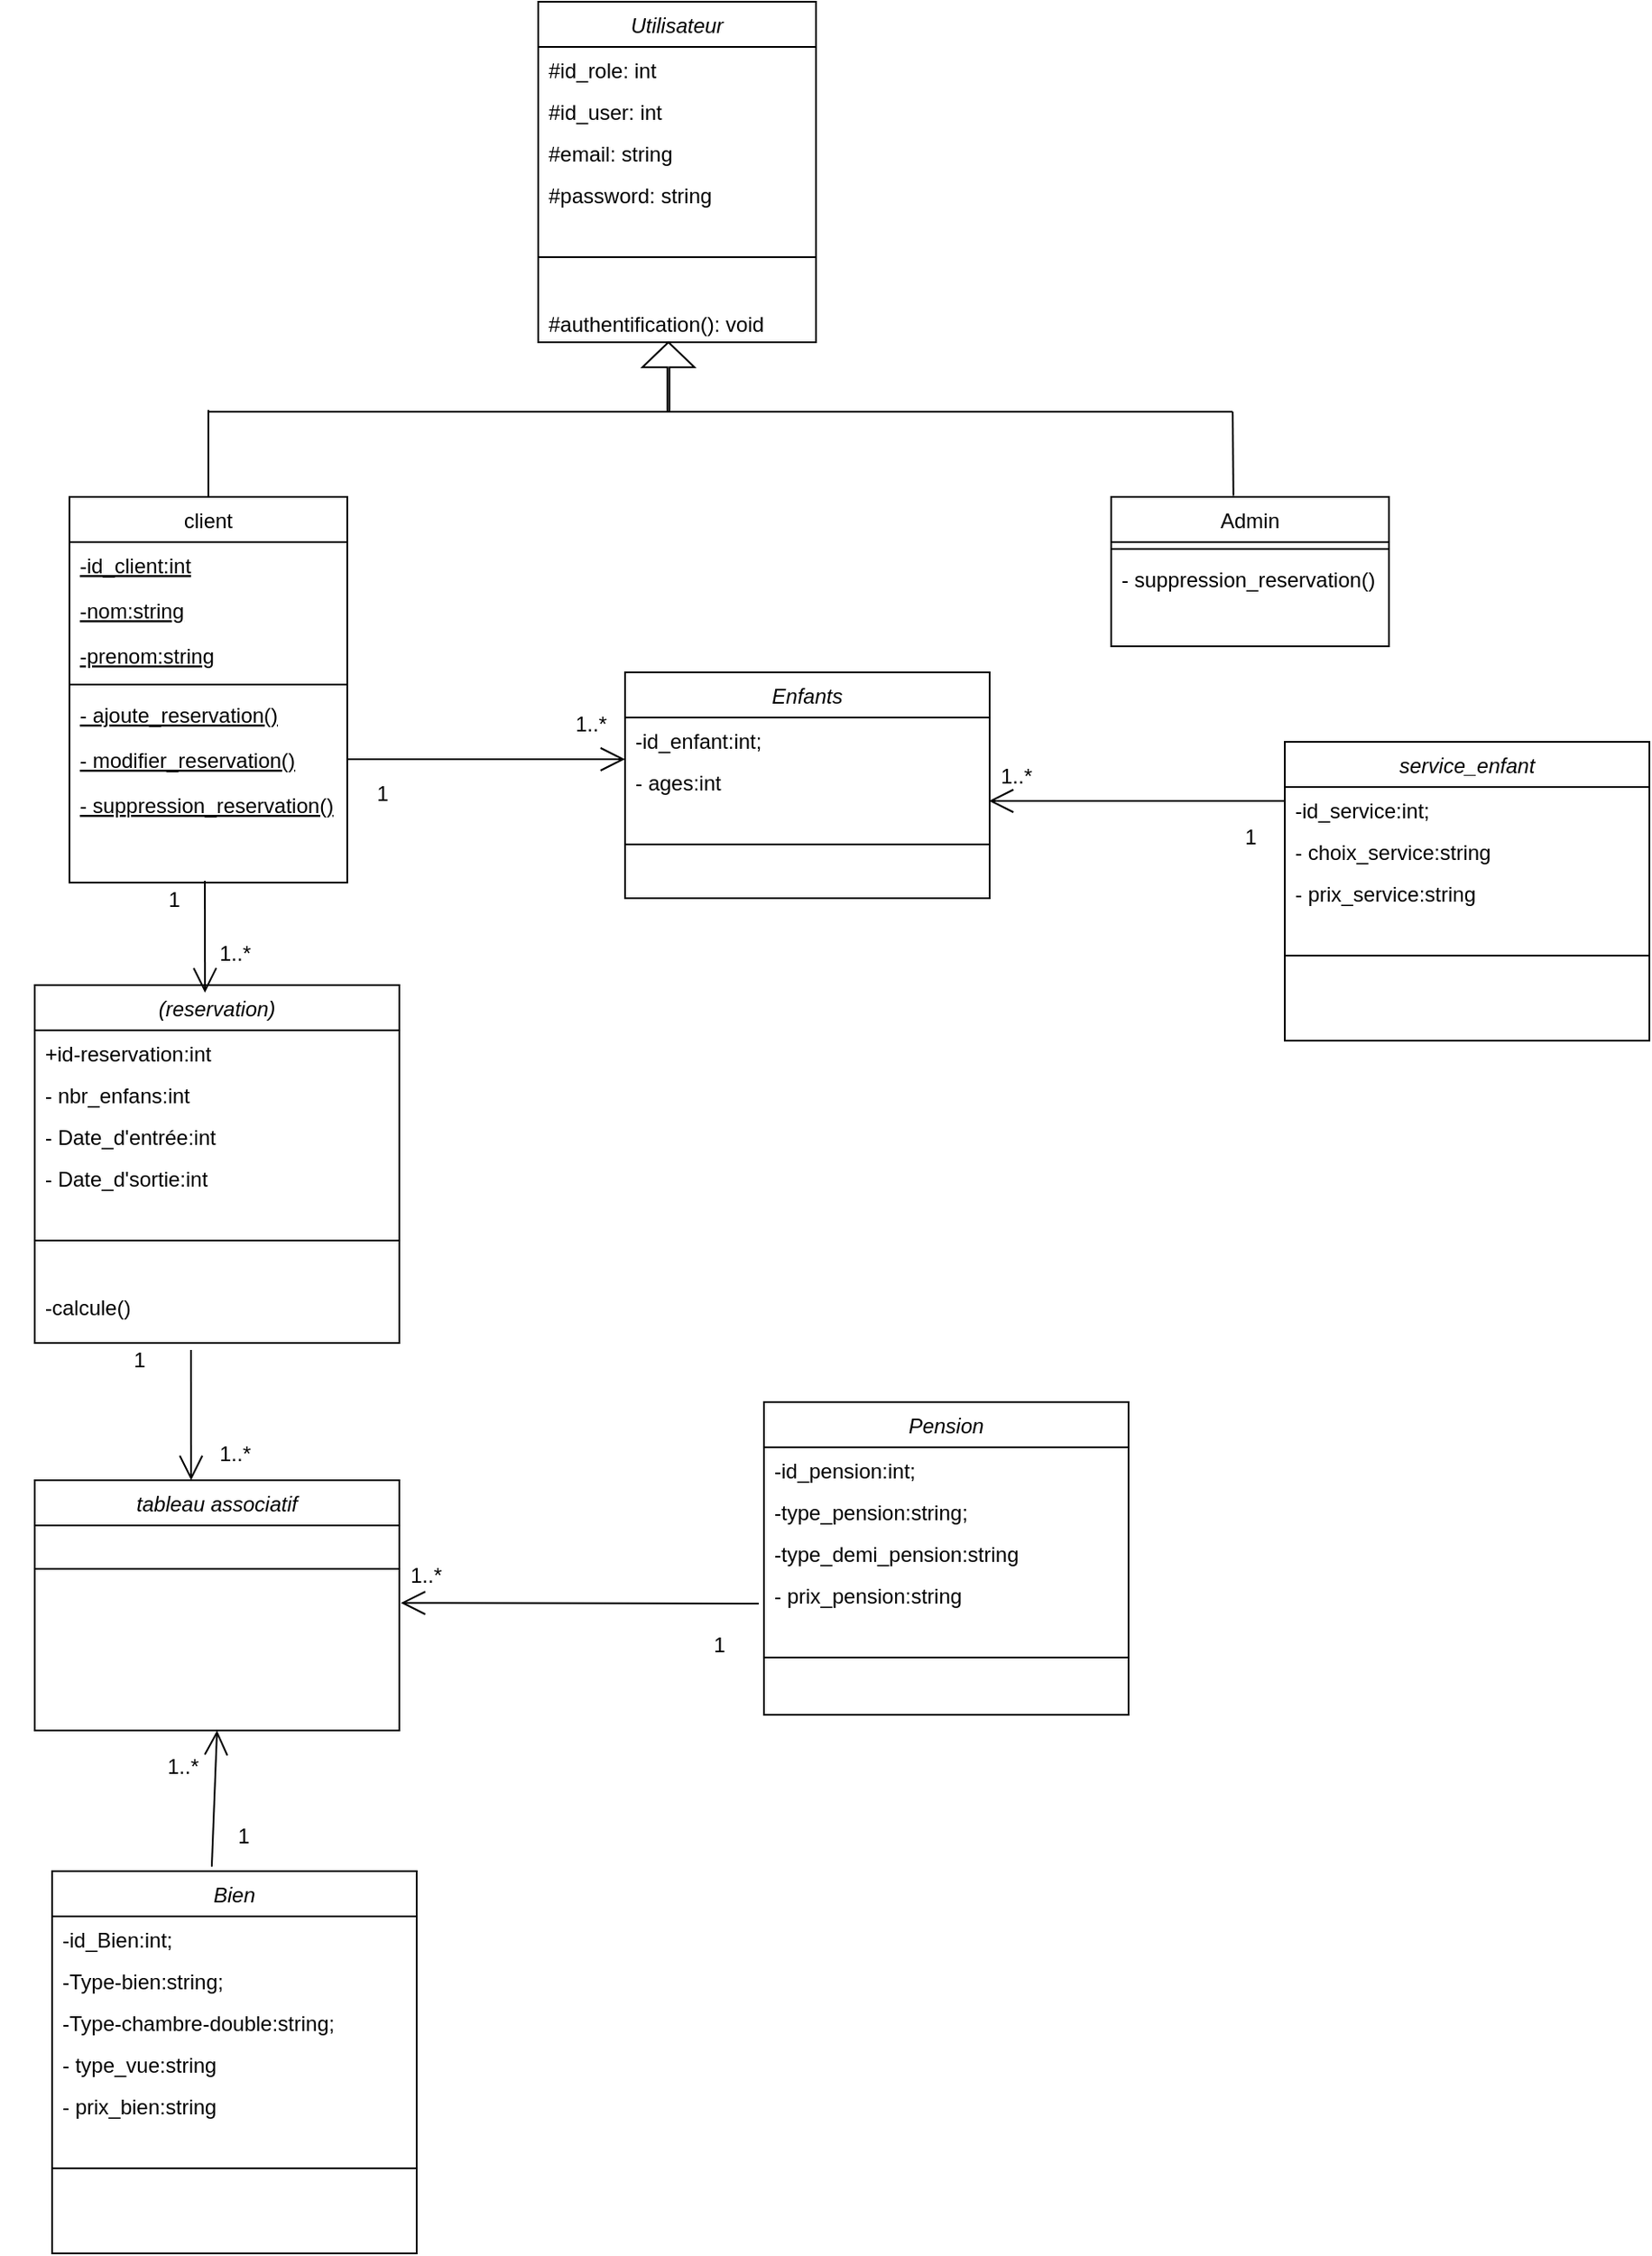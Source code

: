 <mxfile version="13.9.9" type="device"><diagram id="C5RBs43oDa-KdzZeNtuy" name="Page-1"><mxGraphModel dx="1053" dy="493" grid="1" gridSize="10" guides="1" tooltips="1" connect="1" arrows="1" fold="1" page="1" pageScale="1" pageWidth="827" pageHeight="1169" math="0" shadow="0"><root><mxCell id="WIyWlLk6GJQsqaUBKTNV-0"/><mxCell id="WIyWlLk6GJQsqaUBKTNV-1" parent="WIyWlLk6GJQsqaUBKTNV-0"/><mxCell id="AJ6pSvSy-FAqFSx_VO2c-3" value="client" style="swimlane;fontStyle=0;align=center;verticalAlign=top;childLayout=stackLayout;horizontal=1;startSize=26;horizontalStack=0;resizeParent=1;resizeLast=0;collapsible=1;marginBottom=0;rounded=0;shadow=0;strokeWidth=1;" parent="WIyWlLk6GJQsqaUBKTNV-1" vertex="1"><mxGeometry x="50" y="399" width="160" height="222" as="geometry"><mxRectangle x="130" y="380" width="160" height="26" as="alternateBounds"/></mxGeometry></mxCell><mxCell id="sMyviF_TPtQ_KiBIX_Wy-18" value="-id_client:int" style="text;align=left;verticalAlign=top;spacingLeft=4;spacingRight=4;overflow=hidden;rotatable=0;points=[[0,0.5],[1,0.5]];portConstraint=eastwest;fontStyle=4" parent="AJ6pSvSy-FAqFSx_VO2c-3" vertex="1"><mxGeometry y="26" width="160" height="26" as="geometry"/></mxCell><mxCell id="AJ6pSvSy-FAqFSx_VO2c-5" value="-nom:string" style="text;align=left;verticalAlign=top;spacingLeft=4;spacingRight=4;overflow=hidden;rotatable=0;points=[[0,0.5],[1,0.5]];portConstraint=eastwest;fontStyle=4" parent="AJ6pSvSy-FAqFSx_VO2c-3" vertex="1"><mxGeometry y="52" width="160" height="26" as="geometry"/></mxCell><mxCell id="AJ6pSvSy-FAqFSx_VO2c-6" value="-prenom:string" style="text;align=left;verticalAlign=top;spacingLeft=4;spacingRight=4;overflow=hidden;rotatable=0;points=[[0,0.5],[1,0.5]];portConstraint=eastwest;fontStyle=4" parent="AJ6pSvSy-FAqFSx_VO2c-3" vertex="1"><mxGeometry y="78" width="160" height="26" as="geometry"/></mxCell><mxCell id="AJ6pSvSy-FAqFSx_VO2c-4" value="" style="line;html=1;strokeWidth=1;align=left;verticalAlign=middle;spacingTop=-1;spacingLeft=3;spacingRight=3;rotatable=0;labelPosition=right;points=[];portConstraint=eastwest;" parent="AJ6pSvSy-FAqFSx_VO2c-3" vertex="1"><mxGeometry y="104" width="160" height="8" as="geometry"/></mxCell><mxCell id="AJ6pSvSy-FAqFSx_VO2c-7" value="- ajoute_reservation()" style="text;align=left;verticalAlign=top;spacingLeft=4;spacingRight=4;overflow=hidden;rotatable=0;points=[[0,0.5],[1,0.5]];portConstraint=eastwest;fontStyle=4" parent="AJ6pSvSy-FAqFSx_VO2c-3" vertex="1"><mxGeometry y="112" width="160" height="26" as="geometry"/></mxCell><mxCell id="AJ6pSvSy-FAqFSx_VO2c-8" value="- modifier_reservation()" style="text;align=left;verticalAlign=top;spacingLeft=4;spacingRight=4;overflow=hidden;rotatable=0;points=[[0,0.5],[1,0.5]];portConstraint=eastwest;fontStyle=4" parent="AJ6pSvSy-FAqFSx_VO2c-3" vertex="1"><mxGeometry y="138" width="160" height="26" as="geometry"/></mxCell><mxCell id="AJ6pSvSy-FAqFSx_VO2c-9" value="- suppression_reservation()" style="text;align=left;verticalAlign=top;spacingLeft=4;spacingRight=4;overflow=hidden;rotatable=0;points=[[0,0.5],[1,0.5]];portConstraint=eastwest;fontStyle=4" parent="AJ6pSvSy-FAqFSx_VO2c-3" vertex="1"><mxGeometry y="164" width="160" height="32" as="geometry"/></mxCell><mxCell id="AJ6pSvSy-FAqFSx_VO2c-10" value="Admin" style="swimlane;fontStyle=0;align=center;verticalAlign=top;childLayout=stackLayout;horizontal=1;startSize=26;horizontalStack=0;resizeParent=1;resizeLast=0;collapsible=1;marginBottom=0;rounded=0;shadow=0;strokeWidth=1;" parent="WIyWlLk6GJQsqaUBKTNV-1" vertex="1"><mxGeometry x="650" y="399" width="160" height="86" as="geometry"><mxRectangle x="550" y="140" width="160" height="26" as="alternateBounds"/></mxGeometry></mxCell><mxCell id="AJ6pSvSy-FAqFSx_VO2c-12" value="" style="line;html=1;strokeWidth=1;align=left;verticalAlign=middle;spacingTop=-1;spacingLeft=3;spacingRight=3;rotatable=0;labelPosition=right;points=[];portConstraint=eastwest;" parent="AJ6pSvSy-FAqFSx_VO2c-10" vertex="1"><mxGeometry y="26" width="160" height="8" as="geometry"/></mxCell><mxCell id="AJ6pSvSy-FAqFSx_VO2c-13" value="- suppression_reservation()" style="text;align=left;verticalAlign=top;spacingLeft=4;spacingRight=4;overflow=hidden;rotatable=0;points=[[0,0.5],[1,0.5]];portConstraint=eastwest;spacingBottom=0;" parent="AJ6pSvSy-FAqFSx_VO2c-10" vertex="1"><mxGeometry y="34" width="160" height="26" as="geometry"/></mxCell><mxCell id="AJ6pSvSy-FAqFSx_VO2c-19" value="" style="shape=singleArrow;direction=north;whiteSpace=wrap;html=1;arrowWidth=0.04;arrowSize=0.36;" parent="WIyWlLk6GJQsqaUBKTNV-1" vertex="1"><mxGeometry x="380" y="310" width="30" height="40" as="geometry"/></mxCell><mxCell id="AJ6pSvSy-FAqFSx_VO2c-20" value="" style="endArrow=none;html=1;" parent="WIyWlLk6GJQsqaUBKTNV-1" edge="1"><mxGeometry width="50" height="50" relative="1" as="geometry"><mxPoint x="130" y="350" as="sourcePoint"/><mxPoint x="720" y="350" as="targetPoint"/></mxGeometry></mxCell><mxCell id="AJ6pSvSy-FAqFSx_VO2c-21" value="" style="endArrow=none;html=1;exitX=0.44;exitY=-0.008;exitDx=0;exitDy=0;exitPerimeter=0;" parent="WIyWlLk6GJQsqaUBKTNV-1" source="AJ6pSvSy-FAqFSx_VO2c-10" edge="1"><mxGeometry width="50" height="50" relative="1" as="geometry"><mxPoint x="720" y="390" as="sourcePoint"/><mxPoint x="720" y="350" as="targetPoint"/></mxGeometry></mxCell><mxCell id="AJ6pSvSy-FAqFSx_VO2c-22" value="" style="endArrow=none;html=1;exitX=0.5;exitY=0;exitDx=0;exitDy=0;" parent="WIyWlLk6GJQsqaUBKTNV-1" source="AJ6pSvSy-FAqFSx_VO2c-3" edge="1"><mxGeometry width="50" height="50" relative="1" as="geometry"><mxPoint x="80" y="399" as="sourcePoint"/><mxPoint x="130" y="349" as="targetPoint"/></mxGeometry></mxCell><mxCell id="AJ6pSvSy-FAqFSx_VO2c-32" value="Utilisateur" style="swimlane;fontStyle=2;align=center;verticalAlign=top;childLayout=stackLayout;horizontal=1;startSize=26;horizontalStack=0;resizeParent=1;resizeLast=0;collapsible=1;marginBottom=0;rounded=0;shadow=0;strokeWidth=1;" parent="WIyWlLk6GJQsqaUBKTNV-1" vertex="1"><mxGeometry x="320" y="114" width="160" height="196" as="geometry"><mxRectangle x="230" y="140" width="160" height="26" as="alternateBounds"/></mxGeometry></mxCell><mxCell id="sMyviF_TPtQ_KiBIX_Wy-21" value="#id_role: int&#10;&#10;&#10;&#10;&#10;&#10;&#10;&#10;&#10;" style="text;align=left;verticalAlign=top;spacingLeft=4;spacingRight=4;overflow=hidden;rotatable=0;points=[[0,0.5],[1,0.5]];portConstraint=eastwest;rounded=0;shadow=0;html=0;" parent="AJ6pSvSy-FAqFSx_VO2c-32" vertex="1"><mxGeometry y="26" width="160" height="24" as="geometry"/></mxCell><mxCell id="AJ6pSvSy-FAqFSx_VO2c-33" value="#id_user: int&#10;&#10;&#10;&#10;&#10;&#10;&#10;&#10;&#10;" style="text;align=left;verticalAlign=top;spacingLeft=4;spacingRight=4;overflow=hidden;rotatable=0;points=[[0,0.5],[1,0.5]];portConstraint=eastwest;rounded=0;shadow=0;html=0;" parent="AJ6pSvSy-FAqFSx_VO2c-32" vertex="1"><mxGeometry y="50" width="160" height="24" as="geometry"/></mxCell><mxCell id="AJ6pSvSy-FAqFSx_VO2c-34" value="#email: string&#10;&#10;&#10;&#10;&#10;&#10;&#10;&#10;" style="text;align=left;verticalAlign=top;spacingLeft=4;spacingRight=4;overflow=hidden;rotatable=0;points=[[0,0.5],[1,0.5]];portConstraint=eastwest;rounded=0;shadow=0;html=0;" parent="AJ6pSvSy-FAqFSx_VO2c-32" vertex="1"><mxGeometry y="74" width="160" height="24" as="geometry"/></mxCell><mxCell id="AJ6pSvSy-FAqFSx_VO2c-35" value="#password: string&#10;&#10;&#10;&#10;&#10;&#10;&#10;&#10;&#10;" style="text;align=left;verticalAlign=top;spacingLeft=4;spacingRight=4;overflow=hidden;rotatable=0;points=[[0,0.5],[1,0.5]];portConstraint=eastwest;rounded=0;shadow=0;html=0;" parent="AJ6pSvSy-FAqFSx_VO2c-32" vertex="1"><mxGeometry y="98" width="160" height="24" as="geometry"/></mxCell><mxCell id="AJ6pSvSy-FAqFSx_VO2c-36" value="" style="line;html=1;strokeWidth=1;align=left;verticalAlign=middle;spacingTop=-1;spacingLeft=3;spacingRight=3;rotatable=0;labelPosition=right;points=[];portConstraint=eastwest;" parent="AJ6pSvSy-FAqFSx_VO2c-32" vertex="1"><mxGeometry y="122" width="160" height="50" as="geometry"/></mxCell><mxCell id="AJ6pSvSy-FAqFSx_VO2c-37" value="#authentification(): void&#10;&#10;&#10;&#10;&#10;&#10;&#10;&#10;&#10;" style="text;align=left;verticalAlign=top;spacingLeft=4;spacingRight=4;overflow=hidden;rotatable=0;points=[[0,0.5],[1,0.5]];portConstraint=eastwest;rounded=0;shadow=0;html=0;" parent="AJ6pSvSy-FAqFSx_VO2c-32" vertex="1"><mxGeometry y="172" width="160" height="24" as="geometry"/></mxCell><mxCell id="AJ6pSvSy-FAqFSx_VO2c-43" value="(reservation)" style="swimlane;fontStyle=2;align=center;verticalAlign=top;childLayout=stackLayout;horizontal=1;startSize=26;horizontalStack=0;resizeParent=1;resizeLast=0;collapsible=1;marginBottom=0;rounded=0;shadow=0;strokeWidth=1;" parent="WIyWlLk6GJQsqaUBKTNV-1" vertex="1"><mxGeometry x="30" y="680" width="210" height="206" as="geometry"><mxRectangle x="230" y="140" width="160" height="26" as="alternateBounds"/></mxGeometry></mxCell><mxCell id="AJ6pSvSy-FAqFSx_VO2c-71" value="+id-reservation:int" style="text;align=left;verticalAlign=top;spacingLeft=4;spacingRight=4;overflow=hidden;rotatable=0;points=[[0,0.5],[1,0.5]];portConstraint=eastwest;rounded=0;shadow=0;html=0;" parent="AJ6pSvSy-FAqFSx_VO2c-43" vertex="1"><mxGeometry y="26" width="210" height="24" as="geometry"/></mxCell><mxCell id="AJ6pSvSy-FAqFSx_VO2c-52" value="- nbr_enfans:int" style="text;align=left;verticalAlign=top;spacingLeft=4;spacingRight=4;overflow=hidden;rotatable=0;points=[[0,0.5],[1,0.5]];portConstraint=eastwest;rounded=0;shadow=0;html=0;" parent="AJ6pSvSy-FAqFSx_VO2c-43" vertex="1"><mxGeometry y="50" width="210" height="24" as="geometry"/></mxCell><mxCell id="sMyviF_TPtQ_KiBIX_Wy-13" value="- Date_d'entrée:int" style="text;align=left;verticalAlign=top;spacingLeft=4;spacingRight=4;overflow=hidden;rotatable=0;points=[[0,0.5],[1,0.5]];portConstraint=eastwest;rounded=0;shadow=0;html=0;" parent="AJ6pSvSy-FAqFSx_VO2c-43" vertex="1"><mxGeometry y="74" width="210" height="24" as="geometry"/></mxCell><mxCell id="sMyviF_TPtQ_KiBIX_Wy-14" value="- Date_d'sortie:int" style="text;align=left;verticalAlign=top;spacingLeft=4;spacingRight=4;overflow=hidden;rotatable=0;points=[[0,0.5],[1,0.5]];portConstraint=eastwest;rounded=0;shadow=0;html=0;" parent="AJ6pSvSy-FAqFSx_VO2c-43" vertex="1"><mxGeometry y="98" width="210" height="24" as="geometry"/></mxCell><mxCell id="AJ6pSvSy-FAqFSx_VO2c-50" value="" style="line;html=1;strokeWidth=1;align=left;verticalAlign=middle;spacingTop=-1;spacingLeft=3;spacingRight=3;rotatable=0;labelPosition=right;points=[];portConstraint=eastwest;" parent="AJ6pSvSy-FAqFSx_VO2c-43" vertex="1"><mxGeometry y="122" width="210" height="50" as="geometry"/></mxCell><mxCell id="AJ6pSvSy-FAqFSx_VO2c-53" value="-calcule()" style="text;align=left;verticalAlign=top;spacingLeft=4;spacingRight=4;overflow=hidden;rotatable=0;points=[[0,0.5],[1,0.5]];portConstraint=eastwest;rounded=0;shadow=0;html=0;" parent="AJ6pSvSy-FAqFSx_VO2c-43" vertex="1"><mxGeometry y="172" width="210" height="34" as="geometry"/></mxCell><mxCell id="AJ6pSvSy-FAqFSx_VO2c-56" value="Enfants" style="swimlane;fontStyle=2;align=center;verticalAlign=top;childLayout=stackLayout;horizontal=1;startSize=26;horizontalStack=0;resizeParent=1;resizeLast=0;collapsible=1;marginBottom=0;rounded=0;shadow=0;strokeWidth=1;" parent="WIyWlLk6GJQsqaUBKTNV-1" vertex="1"><mxGeometry x="370" y="500" width="210" height="130" as="geometry"><mxRectangle x="230" y="140" width="160" height="26" as="alternateBounds"/></mxGeometry></mxCell><mxCell id="9_rKNx8OY4n6P_DVkmNP-22" value="-id_enfant:int;" style="text;align=left;verticalAlign=top;spacingLeft=4;spacingRight=4;overflow=hidden;rotatable=0;points=[[0,0.5],[1,0.5]];portConstraint=eastwest;rounded=0;shadow=0;html=0;" parent="AJ6pSvSy-FAqFSx_VO2c-56" vertex="1"><mxGeometry y="26" width="210" height="24" as="geometry"/></mxCell><mxCell id="9_rKNx8OY4n6P_DVkmNP-8" value="- ages:int" style="text;align=left;verticalAlign=top;spacingLeft=4;spacingRight=4;overflow=hidden;rotatable=0;points=[[0,0.5],[1,0.5]];portConstraint=eastwest;rounded=0;shadow=0;html=0;" parent="AJ6pSvSy-FAqFSx_VO2c-56" vertex="1"><mxGeometry y="50" width="210" height="24" as="geometry"/></mxCell><mxCell id="AJ6pSvSy-FAqFSx_VO2c-63" value="" style="line;html=1;strokeWidth=1;align=left;verticalAlign=middle;spacingTop=-1;spacingLeft=3;spacingRight=3;rotatable=0;labelPosition=right;points=[];portConstraint=eastwest;" parent="AJ6pSvSy-FAqFSx_VO2c-56" vertex="1"><mxGeometry y="74" width="210" height="50" as="geometry"/></mxCell><mxCell id="AJ6pSvSy-FAqFSx_VO2c-67" value="1" style="text;html=1;align=center;verticalAlign=middle;resizable=0;points=[];autosize=1;" parent="WIyWlLk6GJQsqaUBKTNV-1" vertex="1"><mxGeometry x="100" y="621" width="20" height="20" as="geometry"/></mxCell><mxCell id="9_rKNx8OY4n6P_DVkmNP-17" value="" style="endArrow=open;endFill=1;endSize=12;html=1;" parent="WIyWlLk6GJQsqaUBKTNV-1" edge="1"><mxGeometry width="160" relative="1" as="geometry"><mxPoint x="210" y="550" as="sourcePoint"/><mxPoint x="370" y="550" as="targetPoint"/></mxGeometry></mxCell><mxCell id="9_rKNx8OY4n6P_DVkmNP-18" value="1..*" style="text;html=1;align=center;verticalAlign=middle;resizable=0;points=[];autosize=1;" parent="WIyWlLk6GJQsqaUBKTNV-1" vertex="1"><mxGeometry x="335" y="520" width="30" height="20" as="geometry"/></mxCell><mxCell id="9_rKNx8OY4n6P_DVkmNP-19" value="1" style="text;html=1;align=center;verticalAlign=middle;resizable=0;points=[];autosize=1;" parent="WIyWlLk6GJQsqaUBKTNV-1" vertex="1"><mxGeometry x="220" y="560" width="20" height="20" as="geometry"/></mxCell><mxCell id="9_rKNx8OY4n6P_DVkmNP-26" value="Bien" style="swimlane;fontStyle=2;align=center;verticalAlign=top;childLayout=stackLayout;horizontal=1;startSize=26;horizontalStack=0;resizeParent=1;resizeLast=0;collapsible=1;marginBottom=0;rounded=0;shadow=0;strokeWidth=1;" parent="WIyWlLk6GJQsqaUBKTNV-1" vertex="1"><mxGeometry x="40" y="1190" width="210" height="220" as="geometry"><mxRectangle x="230" y="140" width="160" height="26" as="alternateBounds"/></mxGeometry></mxCell><mxCell id="9_rKNx8OY4n6P_DVkmNP-28" value="-id_Bien:int;" style="text;align=left;verticalAlign=top;spacingLeft=4;spacingRight=4;overflow=hidden;rotatable=0;points=[[0,0.5],[1,0.5]];portConstraint=eastwest;rounded=0;shadow=0;html=0;" parent="9_rKNx8OY4n6P_DVkmNP-26" vertex="1"><mxGeometry y="26" width="210" height="24" as="geometry"/></mxCell><mxCell id="9_rKNx8OY4n6P_DVkmNP-27" value="-Type-bien:string;" style="text;align=left;verticalAlign=top;spacingLeft=4;spacingRight=4;overflow=hidden;rotatable=0;points=[[0,0.5],[1,0.5]];portConstraint=eastwest;rounded=0;shadow=0;html=0;" parent="9_rKNx8OY4n6P_DVkmNP-26" vertex="1"><mxGeometry y="50" width="210" height="24" as="geometry"/></mxCell><mxCell id="wuUEpJdffX4kNRbvnop_-2" value="-Type-chambre-double:string;" style="text;align=left;verticalAlign=top;spacingLeft=4;spacingRight=4;overflow=hidden;rotatable=0;points=[[0,0.5],[1,0.5]];portConstraint=eastwest;rounded=0;shadow=0;html=0;" vertex="1" parent="9_rKNx8OY4n6P_DVkmNP-26"><mxGeometry y="74" width="210" height="24" as="geometry"/></mxCell><mxCell id="AJ6pSvSy-FAqFSx_VO2c-45" value="- type_vue:string" style="text;align=left;verticalAlign=top;spacingLeft=4;spacingRight=4;overflow=hidden;rotatable=0;points=[[0,0.5],[1,0.5]];portConstraint=eastwest;rounded=0;shadow=0;html=0;" parent="9_rKNx8OY4n6P_DVkmNP-26" vertex="1"><mxGeometry y="98" width="210" height="24" as="geometry"/></mxCell><mxCell id="sMyviF_TPtQ_KiBIX_Wy-0" value="- prix_bien:string" style="text;align=left;verticalAlign=top;spacingLeft=4;spacingRight=4;overflow=hidden;rotatable=0;points=[[0,0.5],[1,0.5]];portConstraint=eastwest;rounded=0;shadow=0;html=0;" parent="9_rKNx8OY4n6P_DVkmNP-26" vertex="1"><mxGeometry y="122" width="210" height="24" as="geometry"/></mxCell><mxCell id="9_rKNx8OY4n6P_DVkmNP-31" value="" style="line;html=1;strokeWidth=1;align=left;verticalAlign=middle;spacingTop=-1;spacingLeft=3;spacingRight=3;rotatable=0;labelPosition=right;points=[];portConstraint=eastwest;" parent="9_rKNx8OY4n6P_DVkmNP-26" vertex="1"><mxGeometry y="146" width="210" height="50" as="geometry"/></mxCell><mxCell id="9_rKNx8OY4n6P_DVkmNP-44" value="Pension" style="swimlane;fontStyle=2;align=center;verticalAlign=top;childLayout=stackLayout;horizontal=1;startSize=26;horizontalStack=0;resizeParent=1;resizeLast=0;collapsible=1;marginBottom=0;rounded=0;shadow=0;strokeWidth=1;" parent="WIyWlLk6GJQsqaUBKTNV-1" vertex="1"><mxGeometry x="450" y="920" width="210" height="180" as="geometry"><mxRectangle x="230" y="140" width="160" height="26" as="alternateBounds"/></mxGeometry></mxCell><mxCell id="9_rKNx8OY4n6P_DVkmNP-45" value="-id_pension:int;" style="text;align=left;verticalAlign=top;spacingLeft=4;spacingRight=4;overflow=hidden;rotatable=0;points=[[0,0.5],[1,0.5]];portConstraint=eastwest;rounded=0;shadow=0;html=0;" parent="9_rKNx8OY4n6P_DVkmNP-44" vertex="1"><mxGeometry y="26" width="210" height="24" as="geometry"/></mxCell><mxCell id="9_rKNx8OY4n6P_DVkmNP-48" value="-type_pension:string;" style="text;align=left;verticalAlign=top;spacingLeft=4;spacingRight=4;overflow=hidden;rotatable=0;points=[[0,0.5],[1,0.5]];portConstraint=eastwest;rounded=0;shadow=0;html=0;" parent="9_rKNx8OY4n6P_DVkmNP-44" vertex="1"><mxGeometry y="50" width="210" height="24" as="geometry"/></mxCell><mxCell id="9_rKNx8OY4n6P_DVkmNP-49" value="-type_demi_pension:string" style="text;align=left;verticalAlign=top;spacingLeft=4;spacingRight=4;overflow=hidden;rotatable=0;points=[[0,0.5],[1,0.5]];portConstraint=eastwest;rounded=0;shadow=0;html=0;" parent="9_rKNx8OY4n6P_DVkmNP-44" vertex="1"><mxGeometry y="74" width="210" height="24" as="geometry"/></mxCell><mxCell id="9_rKNx8OY4n6P_DVkmNP-50" value="- prix_pension:string" style="text;align=left;verticalAlign=top;spacingLeft=4;spacingRight=4;overflow=hidden;rotatable=0;points=[[0,0.5],[1,0.5]];portConstraint=eastwest;rounded=0;shadow=0;html=0;" parent="9_rKNx8OY4n6P_DVkmNP-44" vertex="1"><mxGeometry y="98" width="210" height="24" as="geometry"/></mxCell><mxCell id="9_rKNx8OY4n6P_DVkmNP-51" value="" style="line;html=1;strokeWidth=1;align=left;verticalAlign=middle;spacingTop=-1;spacingLeft=3;spacingRight=3;rotatable=0;labelPosition=right;points=[];portConstraint=eastwest;" parent="9_rKNx8OY4n6P_DVkmNP-44" vertex="1"><mxGeometry y="122" width="210" height="50" as="geometry"/></mxCell><mxCell id="9_rKNx8OY4n6P_DVkmNP-60" value="1..*" style="text;html=1;align=center;verticalAlign=middle;resizable=0;points=[];autosize=1;" parent="WIyWlLk6GJQsqaUBKTNV-1" vertex="1"><mxGeometry x="130" y="652" width="30" height="20" as="geometry"/></mxCell><mxCell id="sMyviF_TPtQ_KiBIX_Wy-5" value="" style="endArrow=open;endFill=1;endSize=12;html=1;entryX=1.004;entryY=0.858;entryDx=0;entryDy=0;entryPerimeter=0;" parent="WIyWlLk6GJQsqaUBKTNV-1" edge="1"><mxGeometry width="160" relative="1" as="geometry"><mxPoint x="447" y="1036" as="sourcePoint"/><mxPoint x="240.84" y="1035.592" as="targetPoint"/></mxGeometry></mxCell><mxCell id="sMyviF_TPtQ_KiBIX_Wy-6" value="1..*" style="text;html=1;align=center;verticalAlign=middle;resizable=0;points=[];autosize=1;" parent="WIyWlLk6GJQsqaUBKTNV-1" vertex="1"><mxGeometry x="240" y="1010" width="30" height="20" as="geometry"/></mxCell><mxCell id="sMyviF_TPtQ_KiBIX_Wy-7" value="1" style="text;html=1;align=center;verticalAlign=middle;resizable=0;points=[];autosize=1;" parent="WIyWlLk6GJQsqaUBKTNV-1" vertex="1"><mxGeometry x="414" y="1050" width="20" height="20" as="geometry"/></mxCell><mxCell id="sMyviF_TPtQ_KiBIX_Wy-8" value="" style="endArrow=open;endFill=1;endSize=12;html=1;entryX=0.467;entryY=0.021;entryDx=0;entryDy=0;entryPerimeter=0;" parent="WIyWlLk6GJQsqaUBKTNV-1" target="AJ6pSvSy-FAqFSx_VO2c-43" edge="1"><mxGeometry width="160" relative="1" as="geometry"><mxPoint x="128" y="620" as="sourcePoint"/><mxPoint x="290" y="589" as="targetPoint"/></mxGeometry></mxCell><mxCell id="sMyviF_TPtQ_KiBIX_Wy-22" value="service_enfant" style="swimlane;fontStyle=2;align=center;verticalAlign=top;childLayout=stackLayout;horizontal=1;startSize=26;horizontalStack=0;resizeParent=1;resizeLast=0;collapsible=1;marginBottom=0;rounded=0;shadow=0;strokeWidth=1;" parent="WIyWlLk6GJQsqaUBKTNV-1" vertex="1"><mxGeometry x="750" y="540" width="210" height="172" as="geometry"><mxRectangle x="230" y="140" width="160" height="26" as="alternateBounds"/></mxGeometry></mxCell><mxCell id="sMyviF_TPtQ_KiBIX_Wy-23" value="-id_service:int;" style="text;align=left;verticalAlign=top;spacingLeft=4;spacingRight=4;overflow=hidden;rotatable=0;points=[[0,0.5],[1,0.5]];portConstraint=eastwest;rounded=0;shadow=0;html=0;" parent="sMyviF_TPtQ_KiBIX_Wy-22" vertex="1"><mxGeometry y="26" width="210" height="24" as="geometry"/></mxCell><mxCell id="sMyviF_TPtQ_KiBIX_Wy-25" value="- choix_service:string" style="text;align=left;verticalAlign=top;spacingLeft=4;spacingRight=4;overflow=hidden;rotatable=0;points=[[0,0.5],[1,0.5]];portConstraint=eastwest;rounded=0;shadow=0;html=0;" parent="sMyviF_TPtQ_KiBIX_Wy-22" vertex="1"><mxGeometry y="50" width="210" height="24" as="geometry"/></mxCell><mxCell id="sMyviF_TPtQ_KiBIX_Wy-26" value="- prix_service:string" style="text;align=left;verticalAlign=top;spacingLeft=4;spacingRight=4;overflow=hidden;rotatable=0;points=[[0,0.5],[1,0.5]];portConstraint=eastwest;rounded=0;shadow=0;html=0;" parent="sMyviF_TPtQ_KiBIX_Wy-22" vertex="1"><mxGeometry y="74" width="210" height="24" as="geometry"/></mxCell><mxCell id="sMyviF_TPtQ_KiBIX_Wy-27" value="" style="line;html=1;strokeWidth=1;align=left;verticalAlign=middle;spacingTop=-1;spacingLeft=3;spacingRight=3;rotatable=0;labelPosition=right;points=[];portConstraint=eastwest;" parent="sMyviF_TPtQ_KiBIX_Wy-22" vertex="1"><mxGeometry y="98" width="210" height="50" as="geometry"/></mxCell><mxCell id="sMyviF_TPtQ_KiBIX_Wy-28" value="" style="endArrow=open;endFill=1;endSize=12;html=1;entryX=0.998;entryY=1;entryDx=0;entryDy=0;entryPerimeter=0;" parent="WIyWlLk6GJQsqaUBKTNV-1" target="9_rKNx8OY4n6P_DVkmNP-8" edge="1"><mxGeometry width="160" relative="1" as="geometry"><mxPoint x="750" y="574" as="sourcePoint"/><mxPoint x="467" y="630" as="targetPoint"/></mxGeometry></mxCell><mxCell id="sMyviF_TPtQ_KiBIX_Wy-29" value="1..*" style="text;html=1;align=center;verticalAlign=middle;resizable=0;points=[];autosize=1;" parent="WIyWlLk6GJQsqaUBKTNV-1" vertex="1"><mxGeometry x="580" y="550" width="30" height="20" as="geometry"/></mxCell><mxCell id="sMyviF_TPtQ_KiBIX_Wy-30" value="1" style="text;html=1;align=center;verticalAlign=middle;resizable=0;points=[];autosize=1;" parent="WIyWlLk6GJQsqaUBKTNV-1" vertex="1"><mxGeometry x="720" y="585" width="20" height="20" as="geometry"/></mxCell><mxCell id="wuUEpJdffX4kNRbvnop_-3" value="tableau associatif" style="swimlane;fontStyle=2;align=center;verticalAlign=top;childLayout=stackLayout;horizontal=1;startSize=26;horizontalStack=0;resizeParent=1;resizeLast=0;collapsible=1;marginBottom=0;rounded=0;shadow=0;strokeWidth=1;" vertex="1" parent="WIyWlLk6GJQsqaUBKTNV-1"><mxGeometry x="30" y="965" width="210" height="144" as="geometry"><mxRectangle x="230" y="140" width="160" height="26" as="alternateBounds"/></mxGeometry></mxCell><mxCell id="wuUEpJdffX4kNRbvnop_-8" value="" style="line;html=1;strokeWidth=1;align=left;verticalAlign=middle;spacingTop=-1;spacingLeft=3;spacingRight=3;rotatable=0;labelPosition=right;points=[];portConstraint=eastwest;" vertex="1" parent="wuUEpJdffX4kNRbvnop_-3"><mxGeometry y="26" width="210" height="50" as="geometry"/></mxCell><mxCell id="wuUEpJdffX4kNRbvnop_-10" value="" style="endArrow=open;endFill=1;endSize=12;html=1;entryX=0.467;entryY=0.021;entryDx=0;entryDy=0;entryPerimeter=0;" edge="1" parent="WIyWlLk6GJQsqaUBKTNV-1"><mxGeometry width="160" relative="1" as="geometry"><mxPoint x="120" y="890" as="sourcePoint"/><mxPoint x="120.07" y="964.996" as="targetPoint"/></mxGeometry></mxCell><mxCell id="wuUEpJdffX4kNRbvnop_-11" value="" style="endArrow=open;endFill=1;endSize=12;html=1;entryX=0.5;entryY=1;entryDx=0;entryDy=0;exitX=0.438;exitY=-0.012;exitDx=0;exitDy=0;exitPerimeter=0;" edge="1" parent="WIyWlLk6GJQsqaUBKTNV-1" source="9_rKNx8OY4n6P_DVkmNP-26" target="wuUEpJdffX4kNRbvnop_-3"><mxGeometry width="160" relative="1" as="geometry"><mxPoint x="100" y="1115" as="sourcePoint"/><mxPoint x="100.07" y="1189.996" as="targetPoint"/></mxGeometry></mxCell><mxCell id="wuUEpJdffX4kNRbvnop_-14" value="1..*" style="text;html=1;align=center;verticalAlign=middle;resizable=0;points=[];autosize=1;" vertex="1" parent="WIyWlLk6GJQsqaUBKTNV-1"><mxGeometry x="130" y="940" width="30" height="20" as="geometry"/></mxCell><mxCell id="wuUEpJdffX4kNRbvnop_-15" value="1" style="text;html=1;align=center;verticalAlign=middle;resizable=0;points=[];autosize=1;" vertex="1" parent="WIyWlLk6GJQsqaUBKTNV-1"><mxGeometry x="80" y="886" width="20" height="20" as="geometry"/></mxCell><mxCell id="wuUEpJdffX4kNRbvnop_-16" value="1" style="text;html=1;align=center;verticalAlign=middle;resizable=0;points=[];autosize=1;" vertex="1" parent="WIyWlLk6GJQsqaUBKTNV-1"><mxGeometry x="140" y="1160" width="20" height="20" as="geometry"/></mxCell><mxCell id="wuUEpJdffX4kNRbvnop_-13" value="1..*" style="text;html=1;align=center;verticalAlign=middle;resizable=0;points=[];autosize=1;" vertex="1" parent="WIyWlLk6GJQsqaUBKTNV-1"><mxGeometry x="10" y="1120" width="210" height="20" as="geometry"/></mxCell></root></mxGraphModel></diagram></mxfile>